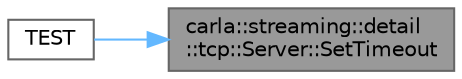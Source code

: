 digraph "carla::streaming::detail::tcp::Server::SetTimeout"
{
 // INTERACTIVE_SVG=YES
 // LATEX_PDF_SIZE
  bgcolor="transparent";
  edge [fontname=Helvetica,fontsize=10,labelfontname=Helvetica,labelfontsize=10];
  node [fontname=Helvetica,fontsize=10,shape=box,height=0.2,width=0.4];
  rankdir="RL";
  Node1 [id="Node000001",label="carla::streaming::detail\l::tcp::Server::SetTimeout",height=0.2,width=0.4,color="gray40", fillcolor="grey60", style="filled", fontcolor="black",tooltip="Set session time-out."];
  Node1 -> Node2 [id="edge1_Node000001_Node000002",dir="back",color="steelblue1",style="solid",tooltip=" "];
  Node2 [id="Node000002",label="TEST",height=0.2,width=0.4,color="grey40", fillcolor="white", style="filled",URL="$d3/d36/test__streaming_8cpp.html#af96e4c48bd89c8e763b4140df650e8bf",tooltip=" "];
}
